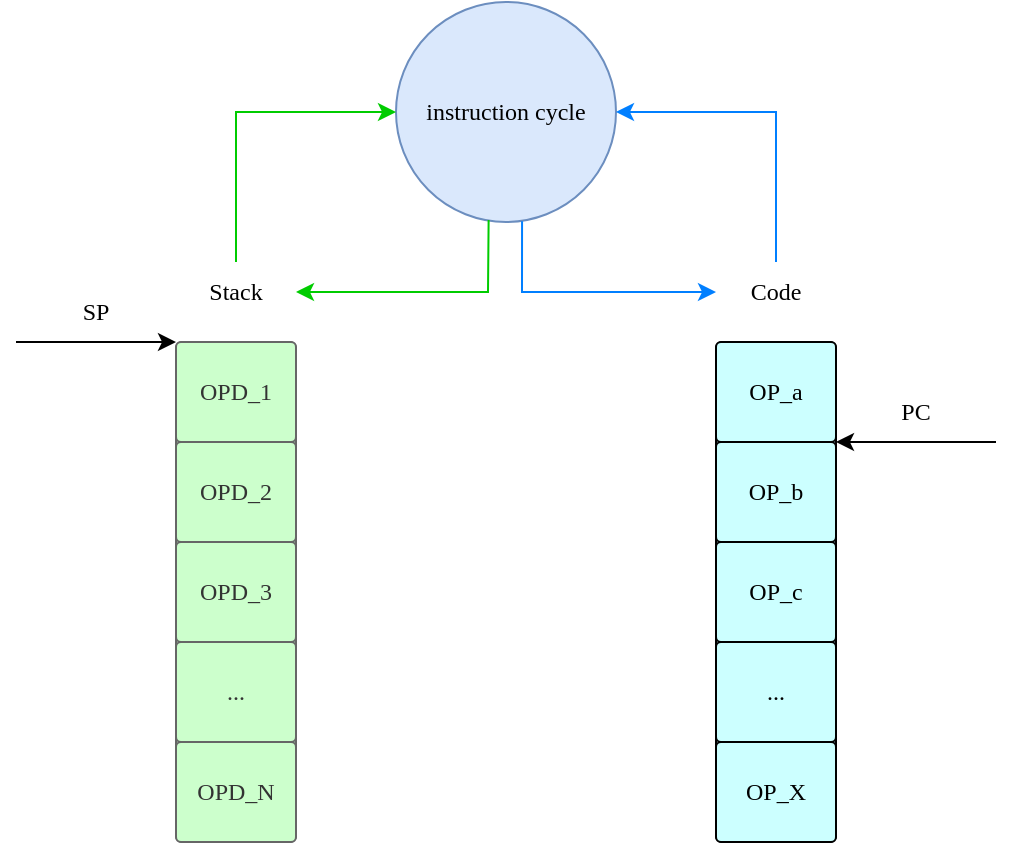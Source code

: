 <mxfile version="21.4.0" type="device">
  <diagram name="Page-1" id="oDH5faH6a1xl9ywMQUjl">
    <mxGraphModel dx="743" dy="596" grid="1" gridSize="10" guides="1" tooltips="1" connect="1" arrows="1" fold="1" page="1" pageScale="1" pageWidth="850" pageHeight="1100" math="0" shadow="0">
      <root>
        <mxCell id="0" />
        <mxCell id="1" parent="0" />
        <mxCell id="bBilR6eeZE_fRTAzdwb9-1" value="" style="rounded=1;whiteSpace=wrap;html=1;arcSize=5;fontFamily=SF Mono;fillColor=#CCFFCC;fontColor=#333333;strokeColor=#666666;" vertex="1" parent="1">
          <mxGeometry x="160" y="240" width="60" height="250" as="geometry" />
        </mxCell>
        <mxCell id="bBilR6eeZE_fRTAzdwb9-3" value="OPD_1" style="rounded=1;whiteSpace=wrap;html=1;arcSize=5;fontFamily=SF Mono;fillColor=#CCFFCC;fontColor=#333333;strokeColor=#666666;" vertex="1" parent="1">
          <mxGeometry x="160" y="240" width="60" height="50" as="geometry" />
        </mxCell>
        <mxCell id="bBilR6eeZE_fRTAzdwb9-4" value="OPD_2" style="rounded=1;whiteSpace=wrap;html=1;arcSize=5;fontFamily=SF Mono;fillColor=#CCFFCC;fontColor=#333333;strokeColor=#666666;" vertex="1" parent="1">
          <mxGeometry x="160" y="290" width="60" height="50" as="geometry" />
        </mxCell>
        <mxCell id="bBilR6eeZE_fRTAzdwb9-5" value="OPD_3" style="rounded=1;whiteSpace=wrap;html=1;arcSize=5;fontFamily=SF Mono;fillColor=#CCFFCC;fontColor=#333333;strokeColor=#666666;" vertex="1" parent="1">
          <mxGeometry x="160" y="340" width="60" height="50" as="geometry" />
        </mxCell>
        <mxCell id="bBilR6eeZE_fRTAzdwb9-6" value="..." style="rounded=1;whiteSpace=wrap;html=1;arcSize=5;fontFamily=SF Mono;fillColor=#CCFFCC;fontColor=#333333;strokeColor=#666666;" vertex="1" parent="1">
          <mxGeometry x="160" y="390" width="60" height="50" as="geometry" />
        </mxCell>
        <mxCell id="bBilR6eeZE_fRTAzdwb9-7" value="OPD_N" style="rounded=1;whiteSpace=wrap;html=1;arcSize=5;fontFamily=SF Mono;fillColor=#CCFFCC;fontColor=#333333;strokeColor=#666666;" vertex="1" parent="1">
          <mxGeometry x="160" y="440" width="60" height="50" as="geometry" />
        </mxCell>
        <mxCell id="bBilR6eeZE_fRTAzdwb9-8" value="" style="rounded=1;whiteSpace=wrap;html=1;arcSize=5;fontFamily=SF Mono;fillColor=#CCFFFF;" vertex="1" parent="1">
          <mxGeometry x="430" y="240" width="60" height="250" as="geometry" />
        </mxCell>
        <mxCell id="bBilR6eeZE_fRTAzdwb9-9" value="OP_a" style="rounded=1;whiteSpace=wrap;html=1;arcSize=5;fontFamily=SF Mono;fillColor=#CCFFFF;" vertex="1" parent="1">
          <mxGeometry x="430" y="240" width="60" height="50" as="geometry" />
        </mxCell>
        <mxCell id="bBilR6eeZE_fRTAzdwb9-10" value="OP_b" style="rounded=1;whiteSpace=wrap;html=1;arcSize=5;fontFamily=SF Mono;fillColor=#CCFFFF;" vertex="1" parent="1">
          <mxGeometry x="430" y="290" width="60" height="50" as="geometry" />
        </mxCell>
        <mxCell id="bBilR6eeZE_fRTAzdwb9-11" value="OP_c" style="rounded=1;whiteSpace=wrap;html=1;arcSize=5;fontFamily=SF Mono;fillColor=#CCFFFF;" vertex="1" parent="1">
          <mxGeometry x="430" y="340" width="60" height="50" as="geometry" />
        </mxCell>
        <mxCell id="bBilR6eeZE_fRTAzdwb9-12" value="..." style="rounded=1;whiteSpace=wrap;html=1;arcSize=5;fontFamily=SF Mono;fillColor=#CCFFFF;" vertex="1" parent="1">
          <mxGeometry x="430" y="390" width="60" height="50" as="geometry" />
        </mxCell>
        <mxCell id="bBilR6eeZE_fRTAzdwb9-13" value="OP_X" style="rounded=1;whiteSpace=wrap;html=1;arcSize=5;fontFamily=SF Mono;fillColor=#CCFFFF;" vertex="1" parent="1">
          <mxGeometry x="430" y="440" width="60" height="50" as="geometry" />
        </mxCell>
        <mxCell id="bBilR6eeZE_fRTAzdwb9-14" value="Stack" style="text;html=1;strokeColor=none;fillColor=none;align=center;verticalAlign=middle;whiteSpace=wrap;rounded=0;fontFamily=SF Mono;" vertex="1" parent="1">
          <mxGeometry x="160" y="200" width="60" height="30" as="geometry" />
        </mxCell>
        <mxCell id="bBilR6eeZE_fRTAzdwb9-15" value="Code" style="text;html=1;strokeColor=none;fillColor=none;align=center;verticalAlign=middle;whiteSpace=wrap;rounded=0;fontFamily=SF Mono;" vertex="1" parent="1">
          <mxGeometry x="430" y="200" width="60" height="30" as="geometry" />
        </mxCell>
        <mxCell id="bBilR6eeZE_fRTAzdwb9-16" value="" style="endArrow=classic;html=1;rounded=0;entryX=0;entryY=0;entryDx=0;entryDy=0;" edge="1" parent="1" target="bBilR6eeZE_fRTAzdwb9-3">
          <mxGeometry width="50" height="50" relative="1" as="geometry">
            <mxPoint x="80" y="240" as="sourcePoint" />
            <mxPoint x="120" y="240" as="targetPoint" />
          </mxGeometry>
        </mxCell>
        <mxCell id="bBilR6eeZE_fRTAzdwb9-17" value="SP" style="text;html=1;strokeColor=none;fillColor=none;align=center;verticalAlign=middle;whiteSpace=wrap;rounded=0;fontFamily=SF Mono;" vertex="1" parent="1">
          <mxGeometry x="90" y="210" width="60" height="30" as="geometry" />
        </mxCell>
        <mxCell id="bBilR6eeZE_fRTAzdwb9-18" value="" style="endArrow=classic;html=1;rounded=0;entryX=1;entryY=0;entryDx=0;entryDy=0;" edge="1" parent="1" target="bBilR6eeZE_fRTAzdwb9-10">
          <mxGeometry width="50" height="50" relative="1" as="geometry">
            <mxPoint x="570" y="290" as="sourcePoint" />
            <mxPoint x="440" y="430" as="targetPoint" />
          </mxGeometry>
        </mxCell>
        <mxCell id="bBilR6eeZE_fRTAzdwb9-19" value="PC" style="text;html=1;strokeColor=none;fillColor=none;align=center;verticalAlign=middle;whiteSpace=wrap;rounded=0;fontFamily=SF Mono;" vertex="1" parent="1">
          <mxGeometry x="500" y="260" width="60" height="30" as="geometry" />
        </mxCell>
        <mxCell id="bBilR6eeZE_fRTAzdwb9-20" value="instruction cycle" style="ellipse;whiteSpace=wrap;html=1;aspect=fixed;fontFamily=SF Mono;fillColor=#dae8fc;strokeColor=#6c8ebf;" vertex="1" parent="1">
          <mxGeometry x="270" y="70" width="110" height="110" as="geometry" />
        </mxCell>
        <mxCell id="bBilR6eeZE_fRTAzdwb9-21" value="" style="endArrow=classic;html=1;rounded=0;entryX=0;entryY=0.5;entryDx=0;entryDy=0;exitX=0.5;exitY=0;exitDx=0;exitDy=0;strokeColor=#00CC00;" edge="1" parent="1" source="bBilR6eeZE_fRTAzdwb9-14" target="bBilR6eeZE_fRTAzdwb9-20">
          <mxGeometry width="50" height="50" relative="1" as="geometry">
            <mxPoint x="190" y="170" as="sourcePoint" />
            <mxPoint x="240" y="120" as="targetPoint" />
            <Array as="points">
              <mxPoint x="190" y="125" />
            </Array>
          </mxGeometry>
        </mxCell>
        <mxCell id="bBilR6eeZE_fRTAzdwb9-22" value="" style="endArrow=classic;html=1;rounded=0;exitX=0.421;exitY=0.991;exitDx=0;exitDy=0;entryX=1;entryY=0.5;entryDx=0;entryDy=0;strokeColor=#00CC00;exitPerimeter=0;" edge="1" parent="1" source="bBilR6eeZE_fRTAzdwb9-20" target="bBilR6eeZE_fRTAzdwb9-14">
          <mxGeometry width="50" height="50" relative="1" as="geometry">
            <mxPoint x="400" y="480" as="sourcePoint" />
            <mxPoint x="450" y="430" as="targetPoint" />
            <Array as="points">
              <mxPoint x="316" y="215" />
            </Array>
          </mxGeometry>
        </mxCell>
        <mxCell id="bBilR6eeZE_fRTAzdwb9-24" value="" style="endArrow=classic;html=1;rounded=0;entryX=0;entryY=0.5;entryDx=0;entryDy=0;exitX=0.5;exitY=0;exitDx=0;exitDy=0;strokeColor=#007FFF;" edge="1" parent="1" source="bBilR6eeZE_fRTAzdwb9-15">
          <mxGeometry width="50" height="50" relative="1" as="geometry">
            <mxPoint x="460" y="200" as="sourcePoint" />
            <mxPoint x="380" y="125" as="targetPoint" />
            <Array as="points">
              <mxPoint x="460" y="125" />
            </Array>
          </mxGeometry>
        </mxCell>
        <mxCell id="bBilR6eeZE_fRTAzdwb9-25" value="" style="endArrow=classic;html=1;rounded=0;exitX=0.573;exitY=0.997;exitDx=0;exitDy=0;entryX=0;entryY=0.5;entryDx=0;entryDy=0;strokeColor=#007FFF;exitPerimeter=0;" edge="1" parent="1" source="bBilR6eeZE_fRTAzdwb9-20" target="bBilR6eeZE_fRTAzdwb9-15">
          <mxGeometry width="50" height="50" relative="1" as="geometry">
            <mxPoint x="320" y="180" as="sourcePoint" />
            <mxPoint x="450" y="430" as="targetPoint" />
            <Array as="points">
              <mxPoint x="333" y="215" />
            </Array>
          </mxGeometry>
        </mxCell>
      </root>
    </mxGraphModel>
  </diagram>
</mxfile>
